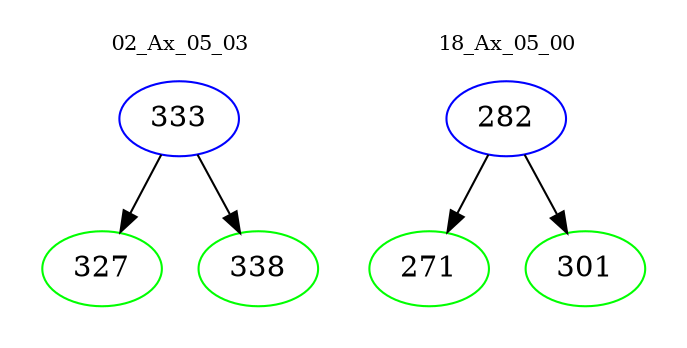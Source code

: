 digraph{
subgraph cluster_0 {
color = white
label = "02_Ax_05_03";
fontsize=10;
T0_333 [label="333", color="blue"]
T0_333 -> T0_327 [color="black"]
T0_327 [label="327", color="green"]
T0_333 -> T0_338 [color="black"]
T0_338 [label="338", color="green"]
}
subgraph cluster_1 {
color = white
label = "18_Ax_05_00";
fontsize=10;
T1_282 [label="282", color="blue"]
T1_282 -> T1_271 [color="black"]
T1_271 [label="271", color="green"]
T1_282 -> T1_301 [color="black"]
T1_301 [label="301", color="green"]
}
}
